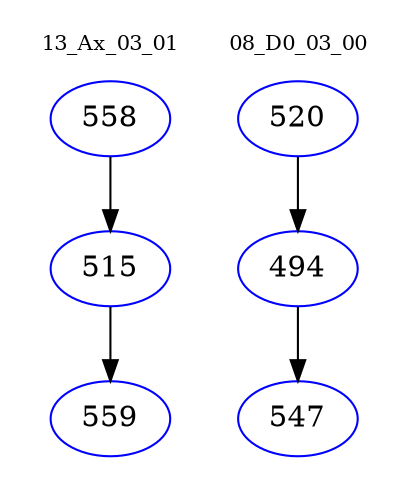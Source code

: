 digraph{
subgraph cluster_0 {
color = white
label = "13_Ax_03_01";
fontsize=10;
T0_558 [label="558", color="blue"]
T0_558 -> T0_515 [color="black"]
T0_515 [label="515", color="blue"]
T0_515 -> T0_559 [color="black"]
T0_559 [label="559", color="blue"]
}
subgraph cluster_1 {
color = white
label = "08_D0_03_00";
fontsize=10;
T1_520 [label="520", color="blue"]
T1_520 -> T1_494 [color="black"]
T1_494 [label="494", color="blue"]
T1_494 -> T1_547 [color="black"]
T1_547 [label="547", color="blue"]
}
}
